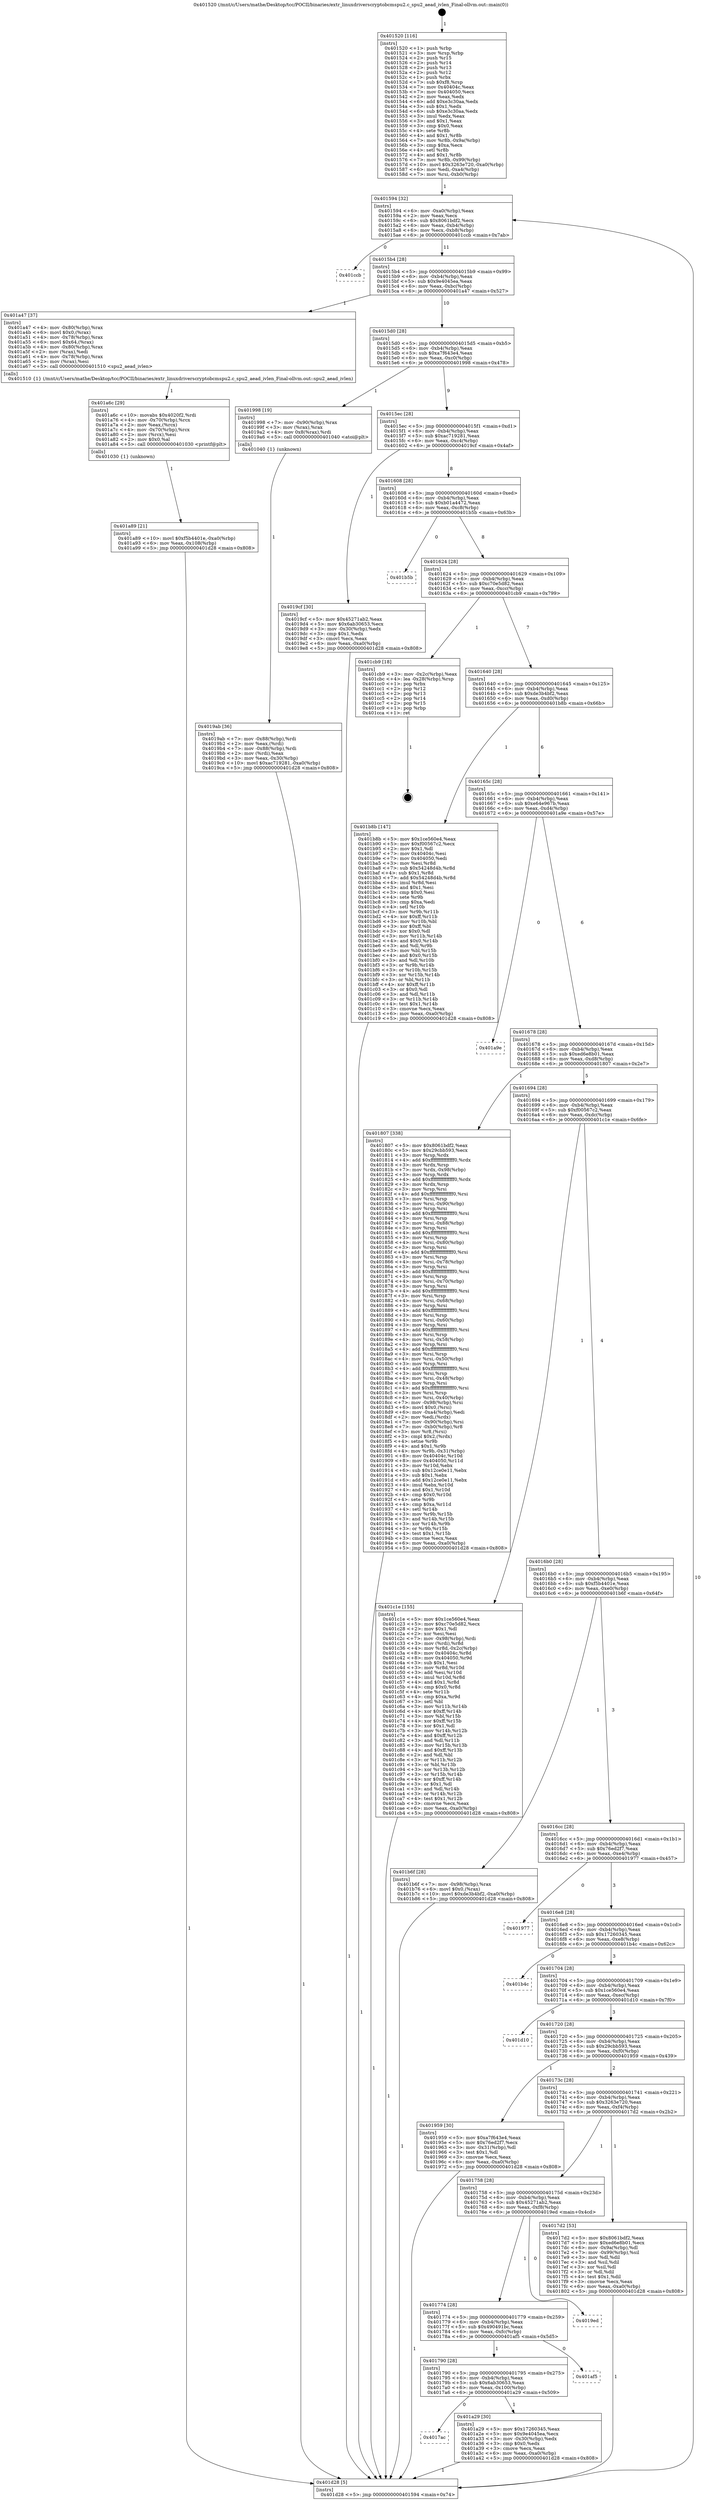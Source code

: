digraph "0x401520" {
  label = "0x401520 (/mnt/c/Users/mathe/Desktop/tcc/POCII/binaries/extr_linuxdriverscryptobcmspu2.c_spu2_aead_ivlen_Final-ollvm.out::main(0))"
  labelloc = "t"
  node[shape=record]

  Entry [label="",width=0.3,height=0.3,shape=circle,fillcolor=black,style=filled]
  "0x401594" [label="{
     0x401594 [32]\l
     | [instrs]\l
     &nbsp;&nbsp;0x401594 \<+6\>: mov -0xa0(%rbp),%eax\l
     &nbsp;&nbsp;0x40159a \<+2\>: mov %eax,%ecx\l
     &nbsp;&nbsp;0x40159c \<+6\>: sub $0x8061bdf2,%ecx\l
     &nbsp;&nbsp;0x4015a2 \<+6\>: mov %eax,-0xb4(%rbp)\l
     &nbsp;&nbsp;0x4015a8 \<+6\>: mov %ecx,-0xb8(%rbp)\l
     &nbsp;&nbsp;0x4015ae \<+6\>: je 0000000000401ccb \<main+0x7ab\>\l
  }"]
  "0x401ccb" [label="{
     0x401ccb\l
  }", style=dashed]
  "0x4015b4" [label="{
     0x4015b4 [28]\l
     | [instrs]\l
     &nbsp;&nbsp;0x4015b4 \<+5\>: jmp 00000000004015b9 \<main+0x99\>\l
     &nbsp;&nbsp;0x4015b9 \<+6\>: mov -0xb4(%rbp),%eax\l
     &nbsp;&nbsp;0x4015bf \<+5\>: sub $0x9e4045ea,%eax\l
     &nbsp;&nbsp;0x4015c4 \<+6\>: mov %eax,-0xbc(%rbp)\l
     &nbsp;&nbsp;0x4015ca \<+6\>: je 0000000000401a47 \<main+0x527\>\l
  }"]
  Exit [label="",width=0.3,height=0.3,shape=circle,fillcolor=black,style=filled,peripheries=2]
  "0x401a47" [label="{
     0x401a47 [37]\l
     | [instrs]\l
     &nbsp;&nbsp;0x401a47 \<+4\>: mov -0x80(%rbp),%rax\l
     &nbsp;&nbsp;0x401a4b \<+6\>: movl $0x0,(%rax)\l
     &nbsp;&nbsp;0x401a51 \<+4\>: mov -0x78(%rbp),%rax\l
     &nbsp;&nbsp;0x401a55 \<+6\>: movl $0x64,(%rax)\l
     &nbsp;&nbsp;0x401a5b \<+4\>: mov -0x80(%rbp),%rax\l
     &nbsp;&nbsp;0x401a5f \<+2\>: mov (%rax),%edi\l
     &nbsp;&nbsp;0x401a61 \<+4\>: mov -0x78(%rbp),%rax\l
     &nbsp;&nbsp;0x401a65 \<+2\>: mov (%rax),%esi\l
     &nbsp;&nbsp;0x401a67 \<+5\>: call 0000000000401510 \<spu2_aead_ivlen\>\l
     | [calls]\l
     &nbsp;&nbsp;0x401510 \{1\} (/mnt/c/Users/mathe/Desktop/tcc/POCII/binaries/extr_linuxdriverscryptobcmspu2.c_spu2_aead_ivlen_Final-ollvm.out::spu2_aead_ivlen)\l
  }"]
  "0x4015d0" [label="{
     0x4015d0 [28]\l
     | [instrs]\l
     &nbsp;&nbsp;0x4015d0 \<+5\>: jmp 00000000004015d5 \<main+0xb5\>\l
     &nbsp;&nbsp;0x4015d5 \<+6\>: mov -0xb4(%rbp),%eax\l
     &nbsp;&nbsp;0x4015db \<+5\>: sub $0xa7f643e4,%eax\l
     &nbsp;&nbsp;0x4015e0 \<+6\>: mov %eax,-0xc0(%rbp)\l
     &nbsp;&nbsp;0x4015e6 \<+6\>: je 0000000000401998 \<main+0x478\>\l
  }"]
  "0x401a89" [label="{
     0x401a89 [21]\l
     | [instrs]\l
     &nbsp;&nbsp;0x401a89 \<+10\>: movl $0xf5b4401e,-0xa0(%rbp)\l
     &nbsp;&nbsp;0x401a93 \<+6\>: mov %eax,-0x108(%rbp)\l
     &nbsp;&nbsp;0x401a99 \<+5\>: jmp 0000000000401d28 \<main+0x808\>\l
  }"]
  "0x401998" [label="{
     0x401998 [19]\l
     | [instrs]\l
     &nbsp;&nbsp;0x401998 \<+7\>: mov -0x90(%rbp),%rax\l
     &nbsp;&nbsp;0x40199f \<+3\>: mov (%rax),%rax\l
     &nbsp;&nbsp;0x4019a2 \<+4\>: mov 0x8(%rax),%rdi\l
     &nbsp;&nbsp;0x4019a6 \<+5\>: call 0000000000401040 \<atoi@plt\>\l
     | [calls]\l
     &nbsp;&nbsp;0x401040 \{1\} (unknown)\l
  }"]
  "0x4015ec" [label="{
     0x4015ec [28]\l
     | [instrs]\l
     &nbsp;&nbsp;0x4015ec \<+5\>: jmp 00000000004015f1 \<main+0xd1\>\l
     &nbsp;&nbsp;0x4015f1 \<+6\>: mov -0xb4(%rbp),%eax\l
     &nbsp;&nbsp;0x4015f7 \<+5\>: sub $0xac719281,%eax\l
     &nbsp;&nbsp;0x4015fc \<+6\>: mov %eax,-0xc4(%rbp)\l
     &nbsp;&nbsp;0x401602 \<+6\>: je 00000000004019cf \<main+0x4af\>\l
  }"]
  "0x401a6c" [label="{
     0x401a6c [29]\l
     | [instrs]\l
     &nbsp;&nbsp;0x401a6c \<+10\>: movabs $0x4020f2,%rdi\l
     &nbsp;&nbsp;0x401a76 \<+4\>: mov -0x70(%rbp),%rcx\l
     &nbsp;&nbsp;0x401a7a \<+2\>: mov %eax,(%rcx)\l
     &nbsp;&nbsp;0x401a7c \<+4\>: mov -0x70(%rbp),%rcx\l
     &nbsp;&nbsp;0x401a80 \<+2\>: mov (%rcx),%esi\l
     &nbsp;&nbsp;0x401a82 \<+2\>: mov $0x0,%al\l
     &nbsp;&nbsp;0x401a84 \<+5\>: call 0000000000401030 \<printf@plt\>\l
     | [calls]\l
     &nbsp;&nbsp;0x401030 \{1\} (unknown)\l
  }"]
  "0x4019cf" [label="{
     0x4019cf [30]\l
     | [instrs]\l
     &nbsp;&nbsp;0x4019cf \<+5\>: mov $0x45271ab2,%eax\l
     &nbsp;&nbsp;0x4019d4 \<+5\>: mov $0x6ab30653,%ecx\l
     &nbsp;&nbsp;0x4019d9 \<+3\>: mov -0x30(%rbp),%edx\l
     &nbsp;&nbsp;0x4019dc \<+3\>: cmp $0x1,%edx\l
     &nbsp;&nbsp;0x4019df \<+3\>: cmovl %ecx,%eax\l
     &nbsp;&nbsp;0x4019e2 \<+6\>: mov %eax,-0xa0(%rbp)\l
     &nbsp;&nbsp;0x4019e8 \<+5\>: jmp 0000000000401d28 \<main+0x808\>\l
  }"]
  "0x401608" [label="{
     0x401608 [28]\l
     | [instrs]\l
     &nbsp;&nbsp;0x401608 \<+5\>: jmp 000000000040160d \<main+0xed\>\l
     &nbsp;&nbsp;0x40160d \<+6\>: mov -0xb4(%rbp),%eax\l
     &nbsp;&nbsp;0x401613 \<+5\>: sub $0xb01a4472,%eax\l
     &nbsp;&nbsp;0x401618 \<+6\>: mov %eax,-0xc8(%rbp)\l
     &nbsp;&nbsp;0x40161e \<+6\>: je 0000000000401b5b \<main+0x63b\>\l
  }"]
  "0x4017ac" [label="{
     0x4017ac\l
  }", style=dashed]
  "0x401b5b" [label="{
     0x401b5b\l
  }", style=dashed]
  "0x401624" [label="{
     0x401624 [28]\l
     | [instrs]\l
     &nbsp;&nbsp;0x401624 \<+5\>: jmp 0000000000401629 \<main+0x109\>\l
     &nbsp;&nbsp;0x401629 \<+6\>: mov -0xb4(%rbp),%eax\l
     &nbsp;&nbsp;0x40162f \<+5\>: sub $0xc70e5d82,%eax\l
     &nbsp;&nbsp;0x401634 \<+6\>: mov %eax,-0xcc(%rbp)\l
     &nbsp;&nbsp;0x40163a \<+6\>: je 0000000000401cb9 \<main+0x799\>\l
  }"]
  "0x401a29" [label="{
     0x401a29 [30]\l
     | [instrs]\l
     &nbsp;&nbsp;0x401a29 \<+5\>: mov $0x17260345,%eax\l
     &nbsp;&nbsp;0x401a2e \<+5\>: mov $0x9e4045ea,%ecx\l
     &nbsp;&nbsp;0x401a33 \<+3\>: mov -0x30(%rbp),%edx\l
     &nbsp;&nbsp;0x401a36 \<+3\>: cmp $0x0,%edx\l
     &nbsp;&nbsp;0x401a39 \<+3\>: cmove %ecx,%eax\l
     &nbsp;&nbsp;0x401a3c \<+6\>: mov %eax,-0xa0(%rbp)\l
     &nbsp;&nbsp;0x401a42 \<+5\>: jmp 0000000000401d28 \<main+0x808\>\l
  }"]
  "0x401cb9" [label="{
     0x401cb9 [18]\l
     | [instrs]\l
     &nbsp;&nbsp;0x401cb9 \<+3\>: mov -0x2c(%rbp),%eax\l
     &nbsp;&nbsp;0x401cbc \<+4\>: lea -0x28(%rbp),%rsp\l
     &nbsp;&nbsp;0x401cc0 \<+1\>: pop %rbx\l
     &nbsp;&nbsp;0x401cc1 \<+2\>: pop %r12\l
     &nbsp;&nbsp;0x401cc3 \<+2\>: pop %r13\l
     &nbsp;&nbsp;0x401cc5 \<+2\>: pop %r14\l
     &nbsp;&nbsp;0x401cc7 \<+2\>: pop %r15\l
     &nbsp;&nbsp;0x401cc9 \<+1\>: pop %rbp\l
     &nbsp;&nbsp;0x401cca \<+1\>: ret\l
  }"]
  "0x401640" [label="{
     0x401640 [28]\l
     | [instrs]\l
     &nbsp;&nbsp;0x401640 \<+5\>: jmp 0000000000401645 \<main+0x125\>\l
     &nbsp;&nbsp;0x401645 \<+6\>: mov -0xb4(%rbp),%eax\l
     &nbsp;&nbsp;0x40164b \<+5\>: sub $0xde3b4bf2,%eax\l
     &nbsp;&nbsp;0x401650 \<+6\>: mov %eax,-0xd0(%rbp)\l
     &nbsp;&nbsp;0x401656 \<+6\>: je 0000000000401b8b \<main+0x66b\>\l
  }"]
  "0x401790" [label="{
     0x401790 [28]\l
     | [instrs]\l
     &nbsp;&nbsp;0x401790 \<+5\>: jmp 0000000000401795 \<main+0x275\>\l
     &nbsp;&nbsp;0x401795 \<+6\>: mov -0xb4(%rbp),%eax\l
     &nbsp;&nbsp;0x40179b \<+5\>: sub $0x6ab30653,%eax\l
     &nbsp;&nbsp;0x4017a0 \<+6\>: mov %eax,-0x100(%rbp)\l
     &nbsp;&nbsp;0x4017a6 \<+6\>: je 0000000000401a29 \<main+0x509\>\l
  }"]
  "0x401b8b" [label="{
     0x401b8b [147]\l
     | [instrs]\l
     &nbsp;&nbsp;0x401b8b \<+5\>: mov $0x1ce560e4,%eax\l
     &nbsp;&nbsp;0x401b90 \<+5\>: mov $0xf00567c2,%ecx\l
     &nbsp;&nbsp;0x401b95 \<+2\>: mov $0x1,%dl\l
     &nbsp;&nbsp;0x401b97 \<+7\>: mov 0x40404c,%esi\l
     &nbsp;&nbsp;0x401b9e \<+7\>: mov 0x404050,%edi\l
     &nbsp;&nbsp;0x401ba5 \<+3\>: mov %esi,%r8d\l
     &nbsp;&nbsp;0x401ba8 \<+7\>: sub $0x54248d4b,%r8d\l
     &nbsp;&nbsp;0x401baf \<+4\>: sub $0x1,%r8d\l
     &nbsp;&nbsp;0x401bb3 \<+7\>: add $0x54248d4b,%r8d\l
     &nbsp;&nbsp;0x401bba \<+4\>: imul %r8d,%esi\l
     &nbsp;&nbsp;0x401bbe \<+3\>: and $0x1,%esi\l
     &nbsp;&nbsp;0x401bc1 \<+3\>: cmp $0x0,%esi\l
     &nbsp;&nbsp;0x401bc4 \<+4\>: sete %r9b\l
     &nbsp;&nbsp;0x401bc8 \<+3\>: cmp $0xa,%edi\l
     &nbsp;&nbsp;0x401bcb \<+4\>: setl %r10b\l
     &nbsp;&nbsp;0x401bcf \<+3\>: mov %r9b,%r11b\l
     &nbsp;&nbsp;0x401bd2 \<+4\>: xor $0xff,%r11b\l
     &nbsp;&nbsp;0x401bd6 \<+3\>: mov %r10b,%bl\l
     &nbsp;&nbsp;0x401bd9 \<+3\>: xor $0xff,%bl\l
     &nbsp;&nbsp;0x401bdc \<+3\>: xor $0x0,%dl\l
     &nbsp;&nbsp;0x401bdf \<+3\>: mov %r11b,%r14b\l
     &nbsp;&nbsp;0x401be2 \<+4\>: and $0x0,%r14b\l
     &nbsp;&nbsp;0x401be6 \<+3\>: and %dl,%r9b\l
     &nbsp;&nbsp;0x401be9 \<+3\>: mov %bl,%r15b\l
     &nbsp;&nbsp;0x401bec \<+4\>: and $0x0,%r15b\l
     &nbsp;&nbsp;0x401bf0 \<+3\>: and %dl,%r10b\l
     &nbsp;&nbsp;0x401bf3 \<+3\>: or %r9b,%r14b\l
     &nbsp;&nbsp;0x401bf6 \<+3\>: or %r10b,%r15b\l
     &nbsp;&nbsp;0x401bf9 \<+3\>: xor %r15b,%r14b\l
     &nbsp;&nbsp;0x401bfc \<+3\>: or %bl,%r11b\l
     &nbsp;&nbsp;0x401bff \<+4\>: xor $0xff,%r11b\l
     &nbsp;&nbsp;0x401c03 \<+3\>: or $0x0,%dl\l
     &nbsp;&nbsp;0x401c06 \<+3\>: and %dl,%r11b\l
     &nbsp;&nbsp;0x401c09 \<+3\>: or %r11b,%r14b\l
     &nbsp;&nbsp;0x401c0c \<+4\>: test $0x1,%r14b\l
     &nbsp;&nbsp;0x401c10 \<+3\>: cmovne %ecx,%eax\l
     &nbsp;&nbsp;0x401c13 \<+6\>: mov %eax,-0xa0(%rbp)\l
     &nbsp;&nbsp;0x401c19 \<+5\>: jmp 0000000000401d28 \<main+0x808\>\l
  }"]
  "0x40165c" [label="{
     0x40165c [28]\l
     | [instrs]\l
     &nbsp;&nbsp;0x40165c \<+5\>: jmp 0000000000401661 \<main+0x141\>\l
     &nbsp;&nbsp;0x401661 \<+6\>: mov -0xb4(%rbp),%eax\l
     &nbsp;&nbsp;0x401667 \<+5\>: sub $0xe64e967b,%eax\l
     &nbsp;&nbsp;0x40166c \<+6\>: mov %eax,-0xd4(%rbp)\l
     &nbsp;&nbsp;0x401672 \<+6\>: je 0000000000401a9e \<main+0x57e\>\l
  }"]
  "0x401af5" [label="{
     0x401af5\l
  }", style=dashed]
  "0x401a9e" [label="{
     0x401a9e\l
  }", style=dashed]
  "0x401678" [label="{
     0x401678 [28]\l
     | [instrs]\l
     &nbsp;&nbsp;0x401678 \<+5\>: jmp 000000000040167d \<main+0x15d\>\l
     &nbsp;&nbsp;0x40167d \<+6\>: mov -0xb4(%rbp),%eax\l
     &nbsp;&nbsp;0x401683 \<+5\>: sub $0xed6e8b01,%eax\l
     &nbsp;&nbsp;0x401688 \<+6\>: mov %eax,-0xd8(%rbp)\l
     &nbsp;&nbsp;0x40168e \<+6\>: je 0000000000401807 \<main+0x2e7\>\l
  }"]
  "0x401774" [label="{
     0x401774 [28]\l
     | [instrs]\l
     &nbsp;&nbsp;0x401774 \<+5\>: jmp 0000000000401779 \<main+0x259\>\l
     &nbsp;&nbsp;0x401779 \<+6\>: mov -0xb4(%rbp),%eax\l
     &nbsp;&nbsp;0x40177f \<+5\>: sub $0x490491bc,%eax\l
     &nbsp;&nbsp;0x401784 \<+6\>: mov %eax,-0xfc(%rbp)\l
     &nbsp;&nbsp;0x40178a \<+6\>: je 0000000000401af5 \<main+0x5d5\>\l
  }"]
  "0x401807" [label="{
     0x401807 [338]\l
     | [instrs]\l
     &nbsp;&nbsp;0x401807 \<+5\>: mov $0x8061bdf2,%eax\l
     &nbsp;&nbsp;0x40180c \<+5\>: mov $0x29cbb593,%ecx\l
     &nbsp;&nbsp;0x401811 \<+3\>: mov %rsp,%rdx\l
     &nbsp;&nbsp;0x401814 \<+4\>: add $0xfffffffffffffff0,%rdx\l
     &nbsp;&nbsp;0x401818 \<+3\>: mov %rdx,%rsp\l
     &nbsp;&nbsp;0x40181b \<+7\>: mov %rdx,-0x98(%rbp)\l
     &nbsp;&nbsp;0x401822 \<+3\>: mov %rsp,%rdx\l
     &nbsp;&nbsp;0x401825 \<+4\>: add $0xfffffffffffffff0,%rdx\l
     &nbsp;&nbsp;0x401829 \<+3\>: mov %rdx,%rsp\l
     &nbsp;&nbsp;0x40182c \<+3\>: mov %rsp,%rsi\l
     &nbsp;&nbsp;0x40182f \<+4\>: add $0xfffffffffffffff0,%rsi\l
     &nbsp;&nbsp;0x401833 \<+3\>: mov %rsi,%rsp\l
     &nbsp;&nbsp;0x401836 \<+7\>: mov %rsi,-0x90(%rbp)\l
     &nbsp;&nbsp;0x40183d \<+3\>: mov %rsp,%rsi\l
     &nbsp;&nbsp;0x401840 \<+4\>: add $0xfffffffffffffff0,%rsi\l
     &nbsp;&nbsp;0x401844 \<+3\>: mov %rsi,%rsp\l
     &nbsp;&nbsp;0x401847 \<+7\>: mov %rsi,-0x88(%rbp)\l
     &nbsp;&nbsp;0x40184e \<+3\>: mov %rsp,%rsi\l
     &nbsp;&nbsp;0x401851 \<+4\>: add $0xfffffffffffffff0,%rsi\l
     &nbsp;&nbsp;0x401855 \<+3\>: mov %rsi,%rsp\l
     &nbsp;&nbsp;0x401858 \<+4\>: mov %rsi,-0x80(%rbp)\l
     &nbsp;&nbsp;0x40185c \<+3\>: mov %rsp,%rsi\l
     &nbsp;&nbsp;0x40185f \<+4\>: add $0xfffffffffffffff0,%rsi\l
     &nbsp;&nbsp;0x401863 \<+3\>: mov %rsi,%rsp\l
     &nbsp;&nbsp;0x401866 \<+4\>: mov %rsi,-0x78(%rbp)\l
     &nbsp;&nbsp;0x40186a \<+3\>: mov %rsp,%rsi\l
     &nbsp;&nbsp;0x40186d \<+4\>: add $0xfffffffffffffff0,%rsi\l
     &nbsp;&nbsp;0x401871 \<+3\>: mov %rsi,%rsp\l
     &nbsp;&nbsp;0x401874 \<+4\>: mov %rsi,-0x70(%rbp)\l
     &nbsp;&nbsp;0x401878 \<+3\>: mov %rsp,%rsi\l
     &nbsp;&nbsp;0x40187b \<+4\>: add $0xfffffffffffffff0,%rsi\l
     &nbsp;&nbsp;0x40187f \<+3\>: mov %rsi,%rsp\l
     &nbsp;&nbsp;0x401882 \<+4\>: mov %rsi,-0x68(%rbp)\l
     &nbsp;&nbsp;0x401886 \<+3\>: mov %rsp,%rsi\l
     &nbsp;&nbsp;0x401889 \<+4\>: add $0xfffffffffffffff0,%rsi\l
     &nbsp;&nbsp;0x40188d \<+3\>: mov %rsi,%rsp\l
     &nbsp;&nbsp;0x401890 \<+4\>: mov %rsi,-0x60(%rbp)\l
     &nbsp;&nbsp;0x401894 \<+3\>: mov %rsp,%rsi\l
     &nbsp;&nbsp;0x401897 \<+4\>: add $0xfffffffffffffff0,%rsi\l
     &nbsp;&nbsp;0x40189b \<+3\>: mov %rsi,%rsp\l
     &nbsp;&nbsp;0x40189e \<+4\>: mov %rsi,-0x58(%rbp)\l
     &nbsp;&nbsp;0x4018a2 \<+3\>: mov %rsp,%rsi\l
     &nbsp;&nbsp;0x4018a5 \<+4\>: add $0xfffffffffffffff0,%rsi\l
     &nbsp;&nbsp;0x4018a9 \<+3\>: mov %rsi,%rsp\l
     &nbsp;&nbsp;0x4018ac \<+4\>: mov %rsi,-0x50(%rbp)\l
     &nbsp;&nbsp;0x4018b0 \<+3\>: mov %rsp,%rsi\l
     &nbsp;&nbsp;0x4018b3 \<+4\>: add $0xfffffffffffffff0,%rsi\l
     &nbsp;&nbsp;0x4018b7 \<+3\>: mov %rsi,%rsp\l
     &nbsp;&nbsp;0x4018ba \<+4\>: mov %rsi,-0x48(%rbp)\l
     &nbsp;&nbsp;0x4018be \<+3\>: mov %rsp,%rsi\l
     &nbsp;&nbsp;0x4018c1 \<+4\>: add $0xfffffffffffffff0,%rsi\l
     &nbsp;&nbsp;0x4018c5 \<+3\>: mov %rsi,%rsp\l
     &nbsp;&nbsp;0x4018c8 \<+4\>: mov %rsi,-0x40(%rbp)\l
     &nbsp;&nbsp;0x4018cc \<+7\>: mov -0x98(%rbp),%rsi\l
     &nbsp;&nbsp;0x4018d3 \<+6\>: movl $0x0,(%rsi)\l
     &nbsp;&nbsp;0x4018d9 \<+6\>: mov -0xa4(%rbp),%edi\l
     &nbsp;&nbsp;0x4018df \<+2\>: mov %edi,(%rdx)\l
     &nbsp;&nbsp;0x4018e1 \<+7\>: mov -0x90(%rbp),%rsi\l
     &nbsp;&nbsp;0x4018e8 \<+7\>: mov -0xb0(%rbp),%r8\l
     &nbsp;&nbsp;0x4018ef \<+3\>: mov %r8,(%rsi)\l
     &nbsp;&nbsp;0x4018f2 \<+3\>: cmpl $0x2,(%rdx)\l
     &nbsp;&nbsp;0x4018f5 \<+4\>: setne %r9b\l
     &nbsp;&nbsp;0x4018f9 \<+4\>: and $0x1,%r9b\l
     &nbsp;&nbsp;0x4018fd \<+4\>: mov %r9b,-0x31(%rbp)\l
     &nbsp;&nbsp;0x401901 \<+8\>: mov 0x40404c,%r10d\l
     &nbsp;&nbsp;0x401909 \<+8\>: mov 0x404050,%r11d\l
     &nbsp;&nbsp;0x401911 \<+3\>: mov %r10d,%ebx\l
     &nbsp;&nbsp;0x401914 \<+6\>: sub $0x12ce0e11,%ebx\l
     &nbsp;&nbsp;0x40191a \<+3\>: sub $0x1,%ebx\l
     &nbsp;&nbsp;0x40191d \<+6\>: add $0x12ce0e11,%ebx\l
     &nbsp;&nbsp;0x401923 \<+4\>: imul %ebx,%r10d\l
     &nbsp;&nbsp;0x401927 \<+4\>: and $0x1,%r10d\l
     &nbsp;&nbsp;0x40192b \<+4\>: cmp $0x0,%r10d\l
     &nbsp;&nbsp;0x40192f \<+4\>: sete %r9b\l
     &nbsp;&nbsp;0x401933 \<+4\>: cmp $0xa,%r11d\l
     &nbsp;&nbsp;0x401937 \<+4\>: setl %r14b\l
     &nbsp;&nbsp;0x40193b \<+3\>: mov %r9b,%r15b\l
     &nbsp;&nbsp;0x40193e \<+3\>: and %r14b,%r15b\l
     &nbsp;&nbsp;0x401941 \<+3\>: xor %r14b,%r9b\l
     &nbsp;&nbsp;0x401944 \<+3\>: or %r9b,%r15b\l
     &nbsp;&nbsp;0x401947 \<+4\>: test $0x1,%r15b\l
     &nbsp;&nbsp;0x40194b \<+3\>: cmovne %ecx,%eax\l
     &nbsp;&nbsp;0x40194e \<+6\>: mov %eax,-0xa0(%rbp)\l
     &nbsp;&nbsp;0x401954 \<+5\>: jmp 0000000000401d28 \<main+0x808\>\l
  }"]
  "0x401694" [label="{
     0x401694 [28]\l
     | [instrs]\l
     &nbsp;&nbsp;0x401694 \<+5\>: jmp 0000000000401699 \<main+0x179\>\l
     &nbsp;&nbsp;0x401699 \<+6\>: mov -0xb4(%rbp),%eax\l
     &nbsp;&nbsp;0x40169f \<+5\>: sub $0xf00567c2,%eax\l
     &nbsp;&nbsp;0x4016a4 \<+6\>: mov %eax,-0xdc(%rbp)\l
     &nbsp;&nbsp;0x4016aa \<+6\>: je 0000000000401c1e \<main+0x6fe\>\l
  }"]
  "0x4019ed" [label="{
     0x4019ed\l
  }", style=dashed]
  "0x401c1e" [label="{
     0x401c1e [155]\l
     | [instrs]\l
     &nbsp;&nbsp;0x401c1e \<+5\>: mov $0x1ce560e4,%eax\l
     &nbsp;&nbsp;0x401c23 \<+5\>: mov $0xc70e5d82,%ecx\l
     &nbsp;&nbsp;0x401c28 \<+2\>: mov $0x1,%dl\l
     &nbsp;&nbsp;0x401c2a \<+2\>: xor %esi,%esi\l
     &nbsp;&nbsp;0x401c2c \<+7\>: mov -0x98(%rbp),%rdi\l
     &nbsp;&nbsp;0x401c33 \<+3\>: mov (%rdi),%r8d\l
     &nbsp;&nbsp;0x401c36 \<+4\>: mov %r8d,-0x2c(%rbp)\l
     &nbsp;&nbsp;0x401c3a \<+8\>: mov 0x40404c,%r8d\l
     &nbsp;&nbsp;0x401c42 \<+8\>: mov 0x404050,%r9d\l
     &nbsp;&nbsp;0x401c4a \<+3\>: sub $0x1,%esi\l
     &nbsp;&nbsp;0x401c4d \<+3\>: mov %r8d,%r10d\l
     &nbsp;&nbsp;0x401c50 \<+3\>: add %esi,%r10d\l
     &nbsp;&nbsp;0x401c53 \<+4\>: imul %r10d,%r8d\l
     &nbsp;&nbsp;0x401c57 \<+4\>: and $0x1,%r8d\l
     &nbsp;&nbsp;0x401c5b \<+4\>: cmp $0x0,%r8d\l
     &nbsp;&nbsp;0x401c5f \<+4\>: sete %r11b\l
     &nbsp;&nbsp;0x401c63 \<+4\>: cmp $0xa,%r9d\l
     &nbsp;&nbsp;0x401c67 \<+3\>: setl %bl\l
     &nbsp;&nbsp;0x401c6a \<+3\>: mov %r11b,%r14b\l
     &nbsp;&nbsp;0x401c6d \<+4\>: xor $0xff,%r14b\l
     &nbsp;&nbsp;0x401c71 \<+3\>: mov %bl,%r15b\l
     &nbsp;&nbsp;0x401c74 \<+4\>: xor $0xff,%r15b\l
     &nbsp;&nbsp;0x401c78 \<+3\>: xor $0x1,%dl\l
     &nbsp;&nbsp;0x401c7b \<+3\>: mov %r14b,%r12b\l
     &nbsp;&nbsp;0x401c7e \<+4\>: and $0xff,%r12b\l
     &nbsp;&nbsp;0x401c82 \<+3\>: and %dl,%r11b\l
     &nbsp;&nbsp;0x401c85 \<+3\>: mov %r15b,%r13b\l
     &nbsp;&nbsp;0x401c88 \<+4\>: and $0xff,%r13b\l
     &nbsp;&nbsp;0x401c8c \<+2\>: and %dl,%bl\l
     &nbsp;&nbsp;0x401c8e \<+3\>: or %r11b,%r12b\l
     &nbsp;&nbsp;0x401c91 \<+3\>: or %bl,%r13b\l
     &nbsp;&nbsp;0x401c94 \<+3\>: xor %r13b,%r12b\l
     &nbsp;&nbsp;0x401c97 \<+3\>: or %r15b,%r14b\l
     &nbsp;&nbsp;0x401c9a \<+4\>: xor $0xff,%r14b\l
     &nbsp;&nbsp;0x401c9e \<+3\>: or $0x1,%dl\l
     &nbsp;&nbsp;0x401ca1 \<+3\>: and %dl,%r14b\l
     &nbsp;&nbsp;0x401ca4 \<+3\>: or %r14b,%r12b\l
     &nbsp;&nbsp;0x401ca7 \<+4\>: test $0x1,%r12b\l
     &nbsp;&nbsp;0x401cab \<+3\>: cmovne %ecx,%eax\l
     &nbsp;&nbsp;0x401cae \<+6\>: mov %eax,-0xa0(%rbp)\l
     &nbsp;&nbsp;0x401cb4 \<+5\>: jmp 0000000000401d28 \<main+0x808\>\l
  }"]
  "0x4016b0" [label="{
     0x4016b0 [28]\l
     | [instrs]\l
     &nbsp;&nbsp;0x4016b0 \<+5\>: jmp 00000000004016b5 \<main+0x195\>\l
     &nbsp;&nbsp;0x4016b5 \<+6\>: mov -0xb4(%rbp),%eax\l
     &nbsp;&nbsp;0x4016bb \<+5\>: sub $0xf5b4401e,%eax\l
     &nbsp;&nbsp;0x4016c0 \<+6\>: mov %eax,-0xe0(%rbp)\l
     &nbsp;&nbsp;0x4016c6 \<+6\>: je 0000000000401b6f \<main+0x64f\>\l
  }"]
  "0x4019ab" [label="{
     0x4019ab [36]\l
     | [instrs]\l
     &nbsp;&nbsp;0x4019ab \<+7\>: mov -0x88(%rbp),%rdi\l
     &nbsp;&nbsp;0x4019b2 \<+2\>: mov %eax,(%rdi)\l
     &nbsp;&nbsp;0x4019b4 \<+7\>: mov -0x88(%rbp),%rdi\l
     &nbsp;&nbsp;0x4019bb \<+2\>: mov (%rdi),%eax\l
     &nbsp;&nbsp;0x4019bd \<+3\>: mov %eax,-0x30(%rbp)\l
     &nbsp;&nbsp;0x4019c0 \<+10\>: movl $0xac719281,-0xa0(%rbp)\l
     &nbsp;&nbsp;0x4019ca \<+5\>: jmp 0000000000401d28 \<main+0x808\>\l
  }"]
  "0x401b6f" [label="{
     0x401b6f [28]\l
     | [instrs]\l
     &nbsp;&nbsp;0x401b6f \<+7\>: mov -0x98(%rbp),%rax\l
     &nbsp;&nbsp;0x401b76 \<+6\>: movl $0x0,(%rax)\l
     &nbsp;&nbsp;0x401b7c \<+10\>: movl $0xde3b4bf2,-0xa0(%rbp)\l
     &nbsp;&nbsp;0x401b86 \<+5\>: jmp 0000000000401d28 \<main+0x808\>\l
  }"]
  "0x4016cc" [label="{
     0x4016cc [28]\l
     | [instrs]\l
     &nbsp;&nbsp;0x4016cc \<+5\>: jmp 00000000004016d1 \<main+0x1b1\>\l
     &nbsp;&nbsp;0x4016d1 \<+6\>: mov -0xb4(%rbp),%eax\l
     &nbsp;&nbsp;0x4016d7 \<+5\>: sub $0x76ed2f7,%eax\l
     &nbsp;&nbsp;0x4016dc \<+6\>: mov %eax,-0xe4(%rbp)\l
     &nbsp;&nbsp;0x4016e2 \<+6\>: je 0000000000401977 \<main+0x457\>\l
  }"]
  "0x401520" [label="{
     0x401520 [116]\l
     | [instrs]\l
     &nbsp;&nbsp;0x401520 \<+1\>: push %rbp\l
     &nbsp;&nbsp;0x401521 \<+3\>: mov %rsp,%rbp\l
     &nbsp;&nbsp;0x401524 \<+2\>: push %r15\l
     &nbsp;&nbsp;0x401526 \<+2\>: push %r14\l
     &nbsp;&nbsp;0x401528 \<+2\>: push %r13\l
     &nbsp;&nbsp;0x40152a \<+2\>: push %r12\l
     &nbsp;&nbsp;0x40152c \<+1\>: push %rbx\l
     &nbsp;&nbsp;0x40152d \<+7\>: sub $0xf8,%rsp\l
     &nbsp;&nbsp;0x401534 \<+7\>: mov 0x40404c,%eax\l
     &nbsp;&nbsp;0x40153b \<+7\>: mov 0x404050,%ecx\l
     &nbsp;&nbsp;0x401542 \<+2\>: mov %eax,%edx\l
     &nbsp;&nbsp;0x401544 \<+6\>: add $0xe3c30aa,%edx\l
     &nbsp;&nbsp;0x40154a \<+3\>: sub $0x1,%edx\l
     &nbsp;&nbsp;0x40154d \<+6\>: sub $0xe3c30aa,%edx\l
     &nbsp;&nbsp;0x401553 \<+3\>: imul %edx,%eax\l
     &nbsp;&nbsp;0x401556 \<+3\>: and $0x1,%eax\l
     &nbsp;&nbsp;0x401559 \<+3\>: cmp $0x0,%eax\l
     &nbsp;&nbsp;0x40155c \<+4\>: sete %r8b\l
     &nbsp;&nbsp;0x401560 \<+4\>: and $0x1,%r8b\l
     &nbsp;&nbsp;0x401564 \<+7\>: mov %r8b,-0x9a(%rbp)\l
     &nbsp;&nbsp;0x40156b \<+3\>: cmp $0xa,%ecx\l
     &nbsp;&nbsp;0x40156e \<+4\>: setl %r8b\l
     &nbsp;&nbsp;0x401572 \<+4\>: and $0x1,%r8b\l
     &nbsp;&nbsp;0x401576 \<+7\>: mov %r8b,-0x99(%rbp)\l
     &nbsp;&nbsp;0x40157d \<+10\>: movl $0x3263e720,-0xa0(%rbp)\l
     &nbsp;&nbsp;0x401587 \<+6\>: mov %edi,-0xa4(%rbp)\l
     &nbsp;&nbsp;0x40158d \<+7\>: mov %rsi,-0xb0(%rbp)\l
  }"]
  "0x401977" [label="{
     0x401977\l
  }", style=dashed]
  "0x4016e8" [label="{
     0x4016e8 [28]\l
     | [instrs]\l
     &nbsp;&nbsp;0x4016e8 \<+5\>: jmp 00000000004016ed \<main+0x1cd\>\l
     &nbsp;&nbsp;0x4016ed \<+6\>: mov -0xb4(%rbp),%eax\l
     &nbsp;&nbsp;0x4016f3 \<+5\>: sub $0x17260345,%eax\l
     &nbsp;&nbsp;0x4016f8 \<+6\>: mov %eax,-0xe8(%rbp)\l
     &nbsp;&nbsp;0x4016fe \<+6\>: je 0000000000401b4c \<main+0x62c\>\l
  }"]
  "0x401d28" [label="{
     0x401d28 [5]\l
     | [instrs]\l
     &nbsp;&nbsp;0x401d28 \<+5\>: jmp 0000000000401594 \<main+0x74\>\l
  }"]
  "0x401b4c" [label="{
     0x401b4c\l
  }", style=dashed]
  "0x401704" [label="{
     0x401704 [28]\l
     | [instrs]\l
     &nbsp;&nbsp;0x401704 \<+5\>: jmp 0000000000401709 \<main+0x1e9\>\l
     &nbsp;&nbsp;0x401709 \<+6\>: mov -0xb4(%rbp),%eax\l
     &nbsp;&nbsp;0x40170f \<+5\>: sub $0x1ce560e4,%eax\l
     &nbsp;&nbsp;0x401714 \<+6\>: mov %eax,-0xec(%rbp)\l
     &nbsp;&nbsp;0x40171a \<+6\>: je 0000000000401d10 \<main+0x7f0\>\l
  }"]
  "0x401758" [label="{
     0x401758 [28]\l
     | [instrs]\l
     &nbsp;&nbsp;0x401758 \<+5\>: jmp 000000000040175d \<main+0x23d\>\l
     &nbsp;&nbsp;0x40175d \<+6\>: mov -0xb4(%rbp),%eax\l
     &nbsp;&nbsp;0x401763 \<+5\>: sub $0x45271ab2,%eax\l
     &nbsp;&nbsp;0x401768 \<+6\>: mov %eax,-0xf8(%rbp)\l
     &nbsp;&nbsp;0x40176e \<+6\>: je 00000000004019ed \<main+0x4cd\>\l
  }"]
  "0x401d10" [label="{
     0x401d10\l
  }", style=dashed]
  "0x401720" [label="{
     0x401720 [28]\l
     | [instrs]\l
     &nbsp;&nbsp;0x401720 \<+5\>: jmp 0000000000401725 \<main+0x205\>\l
     &nbsp;&nbsp;0x401725 \<+6\>: mov -0xb4(%rbp),%eax\l
     &nbsp;&nbsp;0x40172b \<+5\>: sub $0x29cbb593,%eax\l
     &nbsp;&nbsp;0x401730 \<+6\>: mov %eax,-0xf0(%rbp)\l
     &nbsp;&nbsp;0x401736 \<+6\>: je 0000000000401959 \<main+0x439\>\l
  }"]
  "0x4017d2" [label="{
     0x4017d2 [53]\l
     | [instrs]\l
     &nbsp;&nbsp;0x4017d2 \<+5\>: mov $0x8061bdf2,%eax\l
     &nbsp;&nbsp;0x4017d7 \<+5\>: mov $0xed6e8b01,%ecx\l
     &nbsp;&nbsp;0x4017dc \<+6\>: mov -0x9a(%rbp),%dl\l
     &nbsp;&nbsp;0x4017e2 \<+7\>: mov -0x99(%rbp),%sil\l
     &nbsp;&nbsp;0x4017e9 \<+3\>: mov %dl,%dil\l
     &nbsp;&nbsp;0x4017ec \<+3\>: and %sil,%dil\l
     &nbsp;&nbsp;0x4017ef \<+3\>: xor %sil,%dl\l
     &nbsp;&nbsp;0x4017f2 \<+3\>: or %dl,%dil\l
     &nbsp;&nbsp;0x4017f5 \<+4\>: test $0x1,%dil\l
     &nbsp;&nbsp;0x4017f9 \<+3\>: cmovne %ecx,%eax\l
     &nbsp;&nbsp;0x4017fc \<+6\>: mov %eax,-0xa0(%rbp)\l
     &nbsp;&nbsp;0x401802 \<+5\>: jmp 0000000000401d28 \<main+0x808\>\l
  }"]
  "0x401959" [label="{
     0x401959 [30]\l
     | [instrs]\l
     &nbsp;&nbsp;0x401959 \<+5\>: mov $0xa7f643e4,%eax\l
     &nbsp;&nbsp;0x40195e \<+5\>: mov $0x76ed2f7,%ecx\l
     &nbsp;&nbsp;0x401963 \<+3\>: mov -0x31(%rbp),%dl\l
     &nbsp;&nbsp;0x401966 \<+3\>: test $0x1,%dl\l
     &nbsp;&nbsp;0x401969 \<+3\>: cmovne %ecx,%eax\l
     &nbsp;&nbsp;0x40196c \<+6\>: mov %eax,-0xa0(%rbp)\l
     &nbsp;&nbsp;0x401972 \<+5\>: jmp 0000000000401d28 \<main+0x808\>\l
  }"]
  "0x40173c" [label="{
     0x40173c [28]\l
     | [instrs]\l
     &nbsp;&nbsp;0x40173c \<+5\>: jmp 0000000000401741 \<main+0x221\>\l
     &nbsp;&nbsp;0x401741 \<+6\>: mov -0xb4(%rbp),%eax\l
     &nbsp;&nbsp;0x401747 \<+5\>: sub $0x3263e720,%eax\l
     &nbsp;&nbsp;0x40174c \<+6\>: mov %eax,-0xf4(%rbp)\l
     &nbsp;&nbsp;0x401752 \<+6\>: je 00000000004017d2 \<main+0x2b2\>\l
  }"]
  Entry -> "0x401520" [label=" 1"]
  "0x401594" -> "0x401ccb" [label=" 0"]
  "0x401594" -> "0x4015b4" [label=" 11"]
  "0x401cb9" -> Exit [label=" 1"]
  "0x4015b4" -> "0x401a47" [label=" 1"]
  "0x4015b4" -> "0x4015d0" [label=" 10"]
  "0x401c1e" -> "0x401d28" [label=" 1"]
  "0x4015d0" -> "0x401998" [label=" 1"]
  "0x4015d0" -> "0x4015ec" [label=" 9"]
  "0x401b8b" -> "0x401d28" [label=" 1"]
  "0x4015ec" -> "0x4019cf" [label=" 1"]
  "0x4015ec" -> "0x401608" [label=" 8"]
  "0x401b6f" -> "0x401d28" [label=" 1"]
  "0x401608" -> "0x401b5b" [label=" 0"]
  "0x401608" -> "0x401624" [label=" 8"]
  "0x401a89" -> "0x401d28" [label=" 1"]
  "0x401624" -> "0x401cb9" [label=" 1"]
  "0x401624" -> "0x401640" [label=" 7"]
  "0x401a6c" -> "0x401a89" [label=" 1"]
  "0x401640" -> "0x401b8b" [label=" 1"]
  "0x401640" -> "0x40165c" [label=" 6"]
  "0x401a29" -> "0x401d28" [label=" 1"]
  "0x40165c" -> "0x401a9e" [label=" 0"]
  "0x40165c" -> "0x401678" [label=" 6"]
  "0x401790" -> "0x4017ac" [label=" 0"]
  "0x401678" -> "0x401807" [label=" 1"]
  "0x401678" -> "0x401694" [label=" 5"]
  "0x401a47" -> "0x401a6c" [label=" 1"]
  "0x401694" -> "0x401c1e" [label=" 1"]
  "0x401694" -> "0x4016b0" [label=" 4"]
  "0x401774" -> "0x401790" [label=" 1"]
  "0x4016b0" -> "0x401b6f" [label=" 1"]
  "0x4016b0" -> "0x4016cc" [label=" 3"]
  "0x401790" -> "0x401a29" [label=" 1"]
  "0x4016cc" -> "0x401977" [label=" 0"]
  "0x4016cc" -> "0x4016e8" [label=" 3"]
  "0x401758" -> "0x4019ed" [label=" 0"]
  "0x4016e8" -> "0x401b4c" [label=" 0"]
  "0x4016e8" -> "0x401704" [label=" 3"]
  "0x401774" -> "0x401af5" [label=" 0"]
  "0x401704" -> "0x401d10" [label=" 0"]
  "0x401704" -> "0x401720" [label=" 3"]
  "0x4019cf" -> "0x401d28" [label=" 1"]
  "0x401720" -> "0x401959" [label=" 1"]
  "0x401720" -> "0x40173c" [label=" 2"]
  "0x4019ab" -> "0x401d28" [label=" 1"]
  "0x40173c" -> "0x4017d2" [label=" 1"]
  "0x40173c" -> "0x401758" [label=" 1"]
  "0x4017d2" -> "0x401d28" [label=" 1"]
  "0x401520" -> "0x401594" [label=" 1"]
  "0x401d28" -> "0x401594" [label=" 10"]
  "0x401758" -> "0x401774" [label=" 1"]
  "0x401807" -> "0x401d28" [label=" 1"]
  "0x401959" -> "0x401d28" [label=" 1"]
  "0x401998" -> "0x4019ab" [label=" 1"]
}
